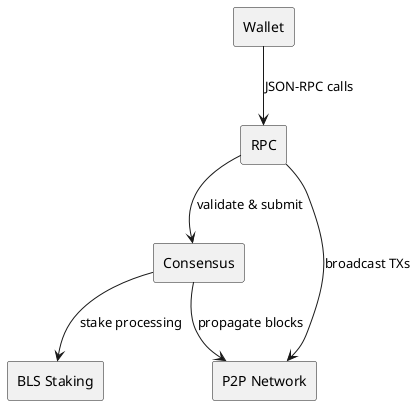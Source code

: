 @startuml
skinparam componentStyle rectangle

component "Wallet" as wallet
component "RPC" as rpc
component "Consensus" as consensus
component "P2P Network" as p2p
component "BLS Staking" as bls

wallet --> rpc : JSON-RPC calls
rpc --> consensus : validate & submit
rpc --> p2p : broadcast TXs
consensus --> p2p : propagate blocks
consensus --> bls : stake processing

@enduml
